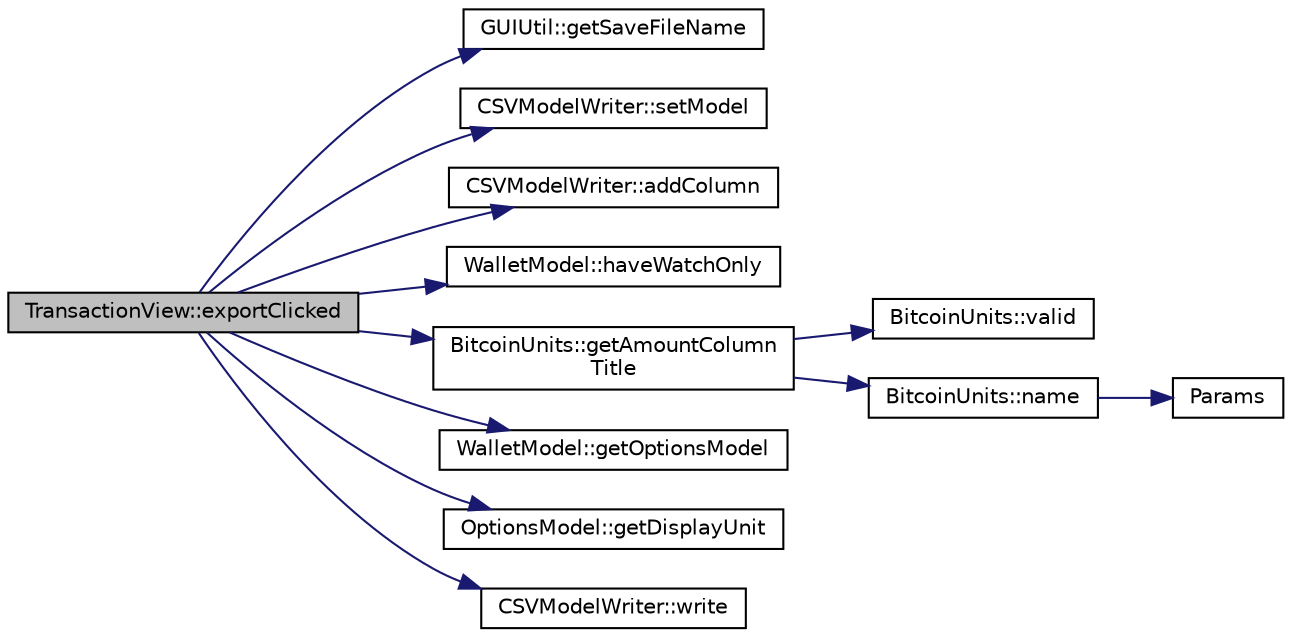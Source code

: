digraph "TransactionView::exportClicked"
{
  edge [fontname="Helvetica",fontsize="10",labelfontname="Helvetica",labelfontsize="10"];
  node [fontname="Helvetica",fontsize="10",shape=record];
  rankdir="LR";
  Node247 [label="TransactionView::exportClicked",height=0.2,width=0.4,color="black", fillcolor="grey75", style="filled", fontcolor="black"];
  Node247 -> Node248 [color="midnightblue",fontsize="10",style="solid",fontname="Helvetica"];
  Node248 [label="GUIUtil::getSaveFileName",height=0.2,width=0.4,color="black", fillcolor="white", style="filled",URL="$namespace_g_u_i_util.html#a788c51092a2255b1f8976d4794fc3ee6",tooltip="Get save filename, mimics QFileDialog::getSaveFileName, except that it appends a default suffix when ..."];
  Node247 -> Node249 [color="midnightblue",fontsize="10",style="solid",fontname="Helvetica"];
  Node249 [label="CSVModelWriter::setModel",height=0.2,width=0.4,color="black", fillcolor="white", style="filled",URL="$class_c_s_v_model_writer.html#a7b8be6f49a66b965a94a89c78fb96e40"];
  Node247 -> Node250 [color="midnightblue",fontsize="10",style="solid",fontname="Helvetica"];
  Node250 [label="CSVModelWriter::addColumn",height=0.2,width=0.4,color="black", fillcolor="white", style="filled",URL="$class_c_s_v_model_writer.html#a9e5f0d60f2c873747582ce21ddeb53b5"];
  Node247 -> Node251 [color="midnightblue",fontsize="10",style="solid",fontname="Helvetica"];
  Node251 [label="WalletModel::haveWatchOnly",height=0.2,width=0.4,color="black", fillcolor="white", style="filled",URL="$class_wallet_model.html#ab5e8e946e9ac3ddc9dc6a203e61968e2"];
  Node247 -> Node252 [color="midnightblue",fontsize="10",style="solid",fontname="Helvetica"];
  Node252 [label="BitcoinUnits::getAmountColumn\lTitle",height=0.2,width=0.4,color="black", fillcolor="white", style="filled",URL="$class_bitcoin_units.html#ae15618373f7e2230cb6263a0f06d2180",tooltip="Gets title for amount column including current display unit if optionsModel reference available */..."];
  Node252 -> Node253 [color="midnightblue",fontsize="10",style="solid",fontname="Helvetica"];
  Node253 [label="BitcoinUnits::valid",height=0.2,width=0.4,color="black", fillcolor="white", style="filled",URL="$class_bitcoin_units.html#a81cbc41480adfb600dad79711d336e5f",tooltip="Is unit ID valid? "];
  Node252 -> Node254 [color="midnightblue",fontsize="10",style="solid",fontname="Helvetica"];
  Node254 [label="BitcoinUnits::name",height=0.2,width=0.4,color="black", fillcolor="white", style="filled",URL="$class_bitcoin_units.html#a4cf46136434ed30728608e67e90a9cbe",tooltip="Short name. "];
  Node254 -> Node255 [color="midnightblue",fontsize="10",style="solid",fontname="Helvetica"];
  Node255 [label="Params",height=0.2,width=0.4,color="black", fillcolor="white", style="filled",URL="$chainparams_8cpp.html#ace5c5b706d71a324a417dd2db394fd4a",tooltip="Return the currently selected parameters. "];
  Node247 -> Node256 [color="midnightblue",fontsize="10",style="solid",fontname="Helvetica"];
  Node256 [label="WalletModel::getOptionsModel",height=0.2,width=0.4,color="black", fillcolor="white", style="filled",URL="$class_wallet_model.html#a96d53e56b3f8f07537ea2523f7a7d300"];
  Node247 -> Node257 [color="midnightblue",fontsize="10",style="solid",fontname="Helvetica"];
  Node257 [label="OptionsModel::getDisplayUnit",height=0.2,width=0.4,color="black", fillcolor="white", style="filled",URL="$class_options_model.html#a3b6e4d4ef42be3aaba315b8cd14f468e"];
  Node247 -> Node258 [color="midnightblue",fontsize="10",style="solid",fontname="Helvetica"];
  Node258 [label="CSVModelWriter::write",height=0.2,width=0.4,color="black", fillcolor="white", style="filled",URL="$class_c_s_v_model_writer.html#a71fe52fdd6f41c506f9631175cb04615",tooltip="Perform export of the model to CSV. "];
}

